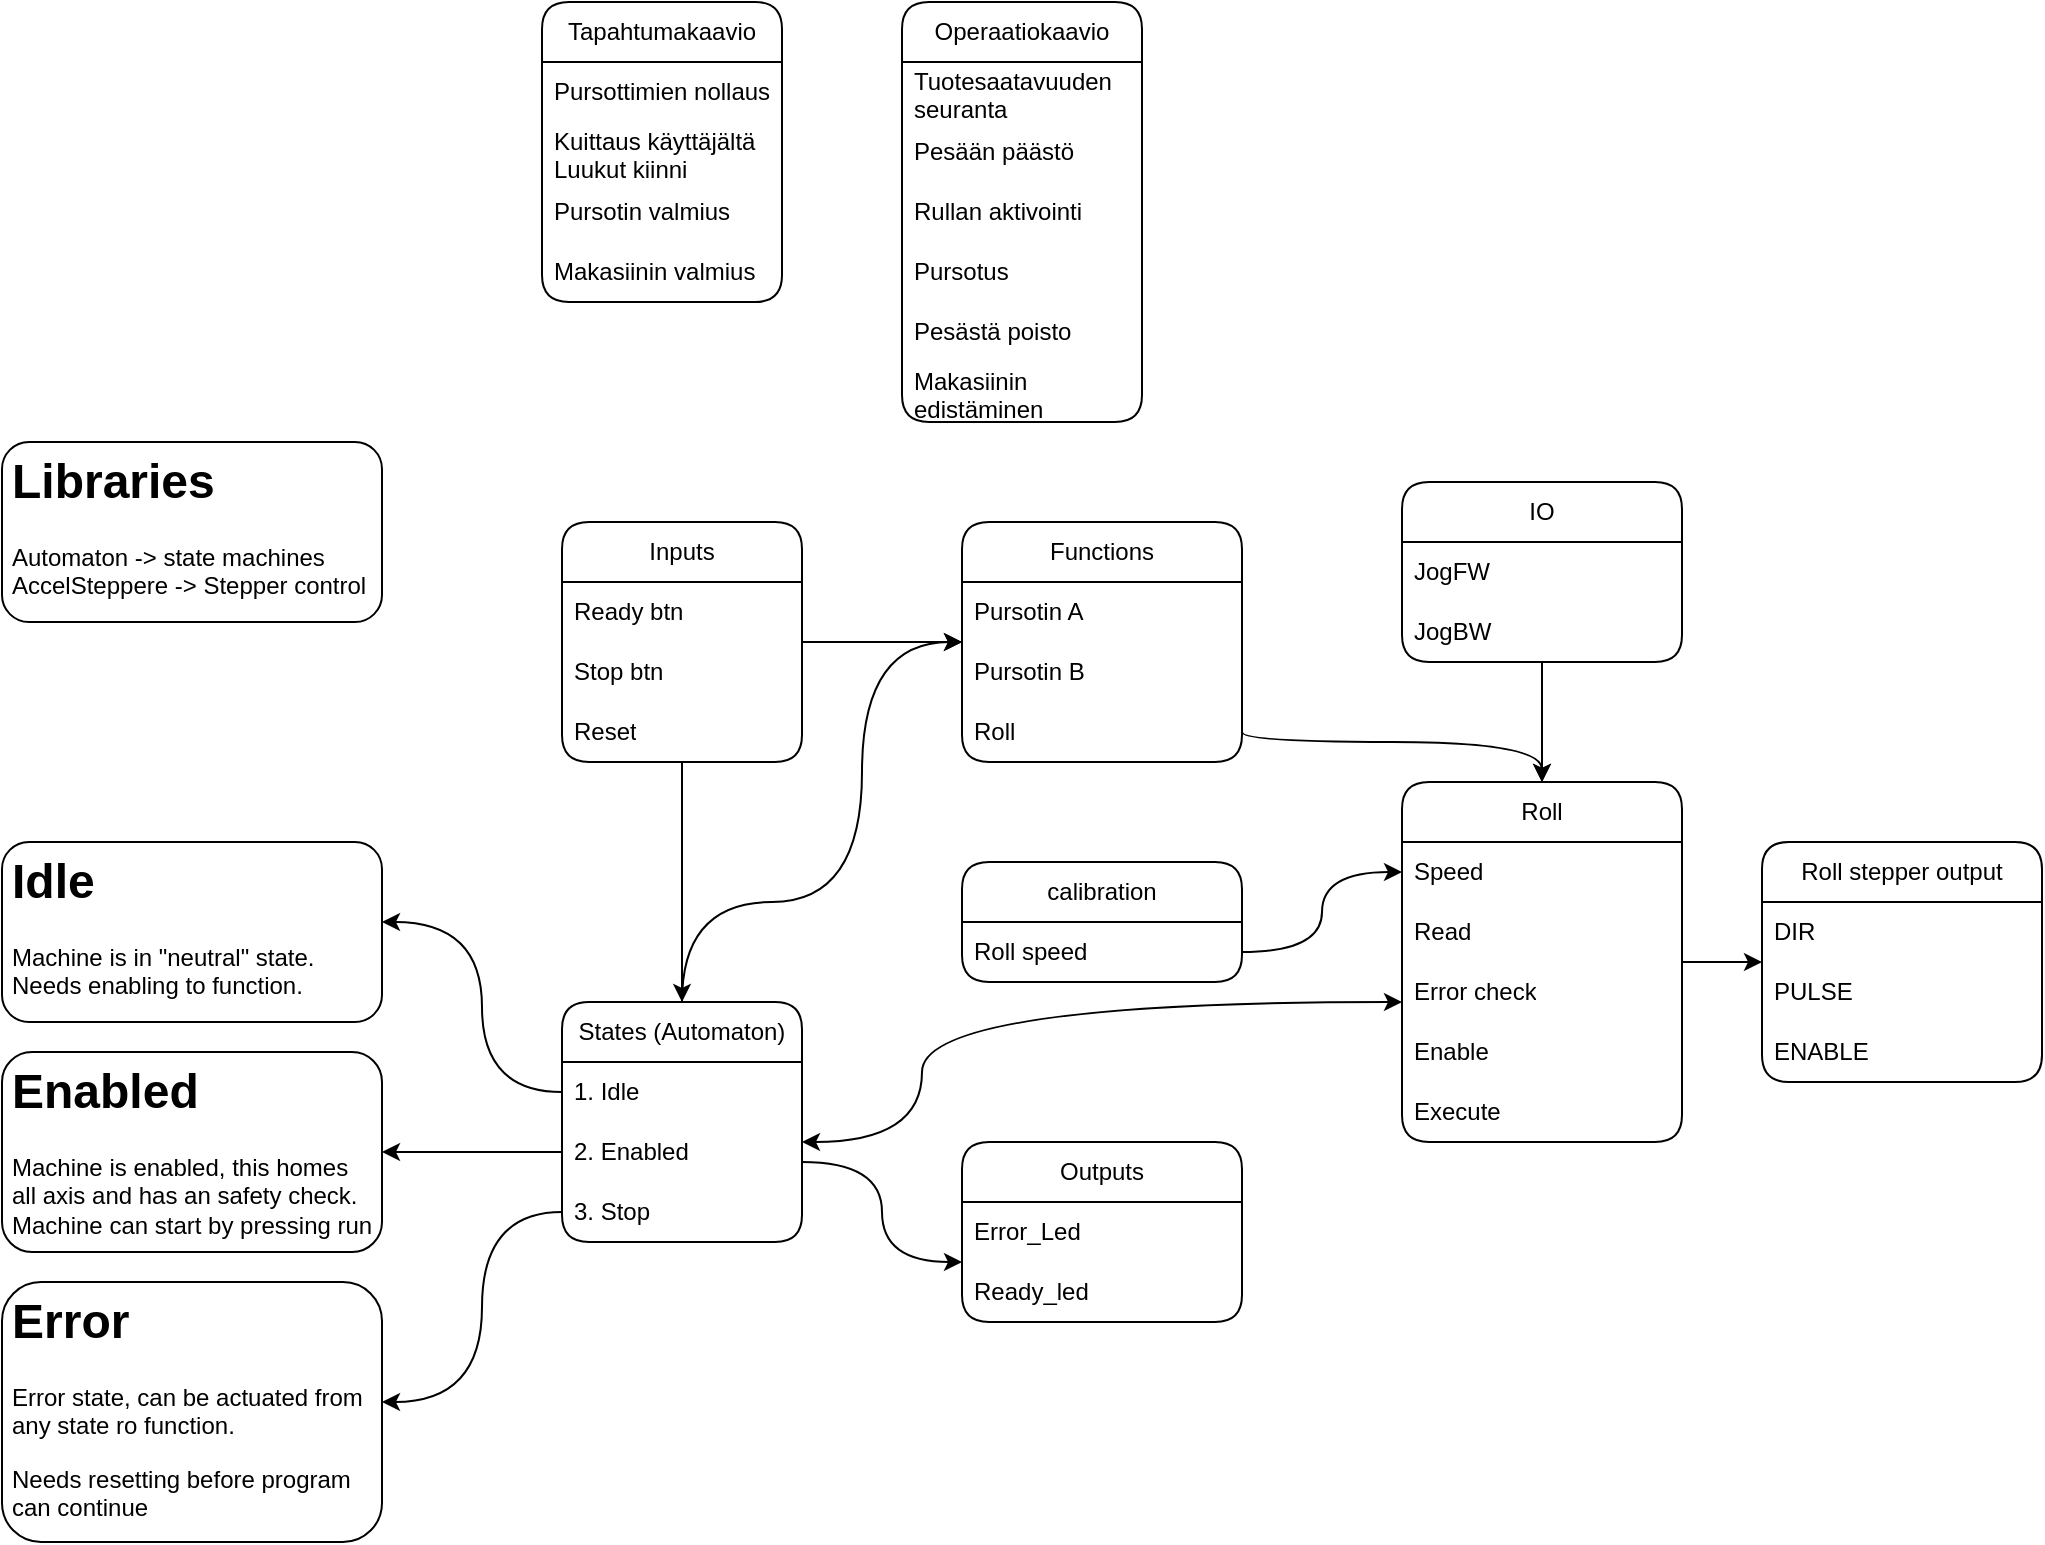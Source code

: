 <mxfile version="23.1.6" type="device">
  <diagram name="Page-1" id="9MA9gmFYyRdsyoo8x4uB">
    <mxGraphModel dx="1636" dy="1605" grid="1" gridSize="10" guides="1" tooltips="1" connect="1" arrows="1" fold="1" page="1" pageScale="1" pageWidth="850" pageHeight="1100" math="0" shadow="0">
      <root>
        <mxCell id="0" />
        <mxCell id="1" parent="0" />
        <mxCell id="8osn-eSIoQETN0t_PBdQ-60" style="edgeStyle=orthogonalEdgeStyle;rounded=1;orthogonalLoop=1;jettySize=auto;html=1;curved=1;labelBackgroundColor=none;fontColor=default;" parent="1" source="8osn-eSIoQETN0t_PBdQ-1" target="8osn-eSIoQETN0t_PBdQ-18" edge="1">
          <mxGeometry relative="1" as="geometry">
            <Array as="points">
              <mxPoint x="100" y="230" />
              <mxPoint x="190" y="230" />
              <mxPoint x="190" y="100" />
            </Array>
          </mxGeometry>
        </mxCell>
        <mxCell id="8osn-eSIoQETN0t_PBdQ-71" style="edgeStyle=orthogonalEdgeStyle;rounded=1;orthogonalLoop=1;jettySize=auto;html=1;fontFamily=Helvetica;fontSize=12;fontColor=default;labelBackgroundColor=none;curved=1;startArrow=classic;startFill=1;" parent="1" source="8osn-eSIoQETN0t_PBdQ-1" target="8osn-eSIoQETN0t_PBdQ-24" edge="1">
          <mxGeometry relative="1" as="geometry">
            <Array as="points">
              <mxPoint x="220" y="350" />
              <mxPoint x="220" y="280" />
            </Array>
          </mxGeometry>
        </mxCell>
        <mxCell id="8osn-eSIoQETN0t_PBdQ-74" style="edgeStyle=orthogonalEdgeStyle;rounded=1;orthogonalLoop=1;jettySize=auto;html=1;fontFamily=Helvetica;fontSize=12;fontColor=default;labelBackgroundColor=none;curved=1;" parent="1" source="8osn-eSIoQETN0t_PBdQ-1" target="8osn-eSIoQETN0t_PBdQ-67" edge="1">
          <mxGeometry relative="1" as="geometry">
            <Array as="points">
              <mxPoint x="200" y="360" />
              <mxPoint x="200" y="410" />
            </Array>
          </mxGeometry>
        </mxCell>
        <mxCell id="8osn-eSIoQETN0t_PBdQ-1" value="States (Automaton)" style="swimlane;fontStyle=0;childLayout=stackLayout;horizontal=1;startSize=30;horizontalStack=0;resizeParent=1;resizeParentMax=0;resizeLast=0;collapsible=1;marginBottom=0;whiteSpace=wrap;html=1;labelBackgroundColor=none;fillStyle=solid;rounded=1;" parent="1" vertex="1">
          <mxGeometry x="40" y="280" width="120" height="120" as="geometry" />
        </mxCell>
        <mxCell id="8osn-eSIoQETN0t_PBdQ-2" value="1. Idle" style="text;strokeColor=none;fillColor=none;align=left;verticalAlign=middle;spacingLeft=4;spacingRight=4;overflow=hidden;points=[[0,0.5],[1,0.5]];portConstraint=eastwest;rotatable=0;whiteSpace=wrap;html=1;labelBackgroundColor=none;rounded=1;" parent="8osn-eSIoQETN0t_PBdQ-1" vertex="1">
          <mxGeometry y="30" width="120" height="30" as="geometry" />
        </mxCell>
        <mxCell id="8osn-eSIoQETN0t_PBdQ-4" value="2. Enabled" style="text;strokeColor=none;fillColor=none;align=left;verticalAlign=middle;spacingLeft=4;spacingRight=4;overflow=hidden;points=[[0,0.5],[1,0.5]];portConstraint=eastwest;rotatable=0;whiteSpace=wrap;html=1;labelBackgroundColor=none;rounded=1;" parent="8osn-eSIoQETN0t_PBdQ-1" vertex="1">
          <mxGeometry y="60" width="120" height="30" as="geometry" />
        </mxCell>
        <mxCell id="8osn-eSIoQETN0t_PBdQ-3" value="3. Stop" style="text;strokeColor=none;fillColor=none;align=left;verticalAlign=middle;spacingLeft=4;spacingRight=4;overflow=hidden;points=[[0,0.5],[1,0.5]];portConstraint=eastwest;rotatable=0;whiteSpace=wrap;html=1;labelBackgroundColor=none;rounded=1;" parent="8osn-eSIoQETN0t_PBdQ-1" vertex="1">
          <mxGeometry y="90" width="120" height="30" as="geometry" />
        </mxCell>
        <mxCell id="8osn-eSIoQETN0t_PBdQ-13" style="edgeStyle=orthogonalEdgeStyle;rounded=1;orthogonalLoop=1;jettySize=auto;html=1;entryX=0.5;entryY=0;entryDx=0;entryDy=0;labelBackgroundColor=none;fontColor=default;" parent="1" source="8osn-eSIoQETN0t_PBdQ-5" target="8osn-eSIoQETN0t_PBdQ-1" edge="1">
          <mxGeometry relative="1" as="geometry" />
        </mxCell>
        <mxCell id="8osn-eSIoQETN0t_PBdQ-61" style="edgeStyle=orthogonalEdgeStyle;rounded=1;orthogonalLoop=1;jettySize=auto;html=1;labelBackgroundColor=none;fontColor=default;" parent="1" source="8osn-eSIoQETN0t_PBdQ-5" target="8osn-eSIoQETN0t_PBdQ-18" edge="1">
          <mxGeometry relative="1" as="geometry" />
        </mxCell>
        <mxCell id="8osn-eSIoQETN0t_PBdQ-5" value="Inputs" style="swimlane;fontStyle=0;childLayout=stackLayout;horizontal=1;startSize=30;horizontalStack=0;resizeParent=1;resizeParentMax=0;resizeLast=0;collapsible=1;marginBottom=0;whiteSpace=wrap;html=1;labelBackgroundColor=none;fillStyle=solid;rounded=1;" parent="1" vertex="1">
          <mxGeometry x="40" y="40" width="120" height="120" as="geometry">
            <mxRectangle x="40" y="40" width="70" height="30" as="alternateBounds" />
          </mxGeometry>
        </mxCell>
        <mxCell id="8osn-eSIoQETN0t_PBdQ-6" value="Ready btn" style="text;strokeColor=none;fillColor=none;align=left;verticalAlign=middle;spacingLeft=4;spacingRight=4;overflow=hidden;points=[[0,0.5],[1,0.5]];portConstraint=eastwest;rotatable=0;whiteSpace=wrap;html=1;labelBackgroundColor=none;rounded=1;" parent="8osn-eSIoQETN0t_PBdQ-5" vertex="1">
          <mxGeometry y="30" width="120" height="30" as="geometry" />
        </mxCell>
        <mxCell id="8osn-eSIoQETN0t_PBdQ-7" value="Stop btn" style="text;strokeColor=none;fillColor=none;align=left;verticalAlign=middle;spacingLeft=4;spacingRight=4;overflow=hidden;points=[[0,0.5],[1,0.5]];portConstraint=eastwest;rotatable=0;whiteSpace=wrap;html=1;labelBackgroundColor=none;rounded=1;" parent="8osn-eSIoQETN0t_PBdQ-5" vertex="1">
          <mxGeometry y="60" width="120" height="30" as="geometry" />
        </mxCell>
        <mxCell id="8osn-eSIoQETN0t_PBdQ-8" value="Reset" style="text;strokeColor=none;fillColor=none;align=left;verticalAlign=middle;spacingLeft=4;spacingRight=4;overflow=hidden;points=[[0,0.5],[1,0.5]];portConstraint=eastwest;rotatable=0;whiteSpace=wrap;html=1;labelBackgroundColor=none;rounded=1;" parent="8osn-eSIoQETN0t_PBdQ-5" vertex="1">
          <mxGeometry y="90" width="120" height="30" as="geometry" />
        </mxCell>
        <mxCell id="8osn-eSIoQETN0t_PBdQ-18" value="Functions" style="swimlane;fontStyle=0;childLayout=stackLayout;horizontal=1;startSize=30;horizontalStack=0;resizeParent=1;resizeParentMax=0;resizeLast=0;collapsible=1;marginBottom=0;whiteSpace=wrap;html=1;labelBackgroundColor=none;rounded=1;" parent="1" vertex="1">
          <mxGeometry x="240" y="40" width="140" height="120" as="geometry" />
        </mxCell>
        <mxCell id="8osn-eSIoQETN0t_PBdQ-20" value="Pursotin A" style="text;strokeColor=none;fillColor=none;align=left;verticalAlign=middle;spacingLeft=4;spacingRight=4;overflow=hidden;points=[[0,0.5],[1,0.5]];portConstraint=eastwest;rotatable=0;whiteSpace=wrap;html=1;labelBackgroundColor=none;rounded=1;" parent="8osn-eSIoQETN0t_PBdQ-18" vertex="1">
          <mxGeometry y="30" width="140" height="30" as="geometry" />
        </mxCell>
        <mxCell id="8osn-eSIoQETN0t_PBdQ-21" value="Pursotin B" style="text;strokeColor=none;fillColor=none;align=left;verticalAlign=middle;spacingLeft=4;spacingRight=4;overflow=hidden;points=[[0,0.5],[1,0.5]];portConstraint=eastwest;rotatable=0;whiteSpace=wrap;html=1;labelBackgroundColor=none;rounded=1;" parent="8osn-eSIoQETN0t_PBdQ-18" vertex="1">
          <mxGeometry y="60" width="140" height="30" as="geometry" />
        </mxCell>
        <mxCell id="8osn-eSIoQETN0t_PBdQ-19" value="Roll" style="text;strokeColor=none;fillColor=none;align=left;verticalAlign=middle;spacingLeft=4;spacingRight=4;overflow=hidden;points=[[0,0.5],[1,0.5]];portConstraint=eastwest;rotatable=0;whiteSpace=wrap;html=1;labelBackgroundColor=none;rounded=1;" parent="8osn-eSIoQETN0t_PBdQ-18" vertex="1">
          <mxGeometry y="90" width="140" height="30" as="geometry" />
        </mxCell>
        <mxCell id="8osn-eSIoQETN0t_PBdQ-83" style="edgeStyle=orthogonalEdgeStyle;rounded=1;orthogonalLoop=1;jettySize=auto;html=1;fontFamily=Helvetica;fontSize=12;fontColor=default;labelBackgroundColor=none;" parent="1" source="8osn-eSIoQETN0t_PBdQ-24" target="8osn-eSIoQETN0t_PBdQ-79" edge="1">
          <mxGeometry relative="1" as="geometry" />
        </mxCell>
        <mxCell id="8osn-eSIoQETN0t_PBdQ-24" value="Roll" style="swimlane;fontStyle=0;childLayout=stackLayout;horizontal=1;startSize=30;horizontalStack=0;resizeParent=1;resizeParentMax=0;resizeLast=0;collapsible=1;marginBottom=0;whiteSpace=wrap;html=1;labelBackgroundColor=none;rounded=1;" parent="1" vertex="1">
          <mxGeometry x="460" y="170" width="140" height="180" as="geometry" />
        </mxCell>
        <mxCell id="8osn-eSIoQETN0t_PBdQ-29" value="Speed" style="text;strokeColor=none;fillColor=none;align=left;verticalAlign=middle;spacingLeft=4;spacingRight=4;overflow=hidden;points=[[0,0.5],[1,0.5]];portConstraint=eastwest;rotatable=0;whiteSpace=wrap;html=1;labelBackgroundColor=none;rounded=1;" parent="8osn-eSIoQETN0t_PBdQ-24" vertex="1">
          <mxGeometry y="30" width="140" height="30" as="geometry" />
        </mxCell>
        <mxCell id="8osn-eSIoQETN0t_PBdQ-25" value="Read" style="text;strokeColor=none;fillColor=none;align=left;verticalAlign=middle;spacingLeft=4;spacingRight=4;overflow=hidden;points=[[0,0.5],[1,0.5]];portConstraint=eastwest;rotatable=0;whiteSpace=wrap;html=1;labelBackgroundColor=none;rounded=1;" parent="8osn-eSIoQETN0t_PBdQ-24" vertex="1">
          <mxGeometry y="60" width="140" height="30" as="geometry" />
        </mxCell>
        <mxCell id="8osn-eSIoQETN0t_PBdQ-26" value="Error check" style="text;strokeColor=none;fillColor=none;align=left;verticalAlign=middle;spacingLeft=4;spacingRight=4;overflow=hidden;points=[[0,0.5],[1,0.5]];portConstraint=eastwest;rotatable=0;whiteSpace=wrap;html=1;labelBackgroundColor=none;rounded=1;" parent="8osn-eSIoQETN0t_PBdQ-24" vertex="1">
          <mxGeometry y="90" width="140" height="30" as="geometry" />
        </mxCell>
        <mxCell id="8osn-eSIoQETN0t_PBdQ-27" value="Enable" style="text;strokeColor=none;fillColor=none;align=left;verticalAlign=middle;spacingLeft=4;spacingRight=4;overflow=hidden;points=[[0,0.5],[1,0.5]];portConstraint=eastwest;rotatable=0;whiteSpace=wrap;html=1;labelBackgroundColor=none;rounded=1;" parent="8osn-eSIoQETN0t_PBdQ-24" vertex="1">
          <mxGeometry y="120" width="140" height="30" as="geometry" />
        </mxCell>
        <mxCell id="8osn-eSIoQETN0t_PBdQ-28" value="Execute" style="text;strokeColor=none;fillColor=none;align=left;verticalAlign=middle;spacingLeft=4;spacingRight=4;overflow=hidden;points=[[0,0.5],[1,0.5]];portConstraint=eastwest;rotatable=0;whiteSpace=wrap;html=1;labelBackgroundColor=none;rounded=1;" parent="8osn-eSIoQETN0t_PBdQ-24" vertex="1">
          <mxGeometry y="150" width="140" height="30" as="geometry" />
        </mxCell>
        <mxCell id="8osn-eSIoQETN0t_PBdQ-37" style="edgeStyle=orthogonalEdgeStyle;rounded=1;orthogonalLoop=1;jettySize=auto;html=1;entryX=0;entryY=0.5;entryDx=0;entryDy=0;curved=1;exitX=1;exitY=0.5;exitDx=0;exitDy=0;labelBackgroundColor=none;fontColor=default;" parent="1" source="8osn-eSIoQETN0t_PBdQ-31" target="8osn-eSIoQETN0t_PBdQ-29" edge="1">
          <mxGeometry relative="1" as="geometry" />
        </mxCell>
        <mxCell id="8osn-eSIoQETN0t_PBdQ-30" value="calibration" style="swimlane;fontStyle=0;childLayout=stackLayout;horizontal=1;startSize=30;horizontalStack=0;resizeParent=1;resizeParentMax=0;resizeLast=0;collapsible=1;marginBottom=0;whiteSpace=wrap;html=1;labelBackgroundColor=none;rounded=1;" parent="1" vertex="1">
          <mxGeometry x="240" y="210" width="140" height="60" as="geometry" />
        </mxCell>
        <mxCell id="8osn-eSIoQETN0t_PBdQ-31" value="Roll speed" style="text;strokeColor=none;fillColor=none;align=left;verticalAlign=middle;spacingLeft=4;spacingRight=4;overflow=hidden;points=[[0,0.5],[1,0.5]];portConstraint=eastwest;rotatable=0;whiteSpace=wrap;html=1;labelBackgroundColor=none;rounded=1;" parent="8osn-eSIoQETN0t_PBdQ-30" vertex="1">
          <mxGeometry y="30" width="140" height="30" as="geometry" />
        </mxCell>
        <mxCell id="8osn-eSIoQETN0t_PBdQ-38" style="edgeStyle=orthogonalEdgeStyle;rounded=1;orthogonalLoop=1;jettySize=auto;html=1;exitX=1;exitY=0.5;exitDx=0;exitDy=0;entryX=0.5;entryY=0;entryDx=0;entryDy=0;elbow=vertical;curved=1;labelBackgroundColor=none;fontColor=default;" parent="1" source="8osn-eSIoQETN0t_PBdQ-19" target="8osn-eSIoQETN0t_PBdQ-24" edge="1">
          <mxGeometry relative="1" as="geometry">
            <Array as="points">
              <mxPoint x="380" y="150" />
              <mxPoint x="530" y="150" />
            </Array>
          </mxGeometry>
        </mxCell>
        <mxCell id="8osn-eSIoQETN0t_PBdQ-45" style="edgeStyle=orthogonalEdgeStyle;rounded=1;orthogonalLoop=1;jettySize=auto;html=1;entryX=0.5;entryY=0;entryDx=0;entryDy=0;labelBackgroundColor=none;fontColor=default;" parent="1" source="8osn-eSIoQETN0t_PBdQ-41" target="8osn-eSIoQETN0t_PBdQ-24" edge="1">
          <mxGeometry relative="1" as="geometry" />
        </mxCell>
        <mxCell id="8osn-eSIoQETN0t_PBdQ-41" value="IO" style="swimlane;fontStyle=0;childLayout=stackLayout;horizontal=1;startSize=30;horizontalStack=0;resizeParent=1;resizeParentMax=0;resizeLast=0;collapsible=1;marginBottom=0;whiteSpace=wrap;html=1;labelBackgroundColor=none;rounded=1;" parent="1" vertex="1">
          <mxGeometry x="460" y="20" width="140" height="90" as="geometry" />
        </mxCell>
        <mxCell id="8osn-eSIoQETN0t_PBdQ-11" value="JogFW" style="text;strokeColor=none;fillColor=none;align=left;verticalAlign=middle;spacingLeft=4;spacingRight=4;overflow=hidden;points=[[0,0.5],[1,0.5]];portConstraint=eastwest;rotatable=0;whiteSpace=wrap;html=1;labelBackgroundColor=none;rounded=1;" parent="8osn-eSIoQETN0t_PBdQ-41" vertex="1">
          <mxGeometry y="30" width="140" height="30" as="geometry" />
        </mxCell>
        <mxCell id="8osn-eSIoQETN0t_PBdQ-12" value="JogBW" style="text;strokeColor=none;fillColor=none;align=left;verticalAlign=middle;spacingLeft=4;spacingRight=4;overflow=hidden;points=[[0,0.5],[1,0.5]];portConstraint=eastwest;rotatable=0;whiteSpace=wrap;html=1;labelBackgroundColor=none;rounded=1;" parent="8osn-eSIoQETN0t_PBdQ-41" vertex="1">
          <mxGeometry y="60" width="140" height="30" as="geometry" />
        </mxCell>
        <mxCell id="8osn-eSIoQETN0t_PBdQ-51" value="&lt;h1&gt;Error&lt;/h1&gt;&lt;p&gt;Error state, can be actuated from any state ro function.&lt;br&gt;&lt;/p&gt;&lt;p&gt;Needs resetting before program can continue&lt;/p&gt;" style="text;html=1;spacing=5;spacingTop=-20;whiteSpace=wrap;overflow=hidden;rounded=1;labelBackgroundColor=none;strokeColor=default;fillColor=default;" parent="1" vertex="1">
          <mxGeometry x="-240" y="420" width="190" height="130" as="geometry" />
        </mxCell>
        <mxCell id="8osn-eSIoQETN0t_PBdQ-55" value="&lt;h1&gt;Idle&lt;/h1&gt;&lt;div&gt;Machine is in &quot;neutral&quot; state. Needs enabling to function.&lt;/div&gt;&lt;div&gt;&lt;br&gt;&lt;/div&gt;" style="text;html=1;spacing=5;spacingTop=-20;whiteSpace=wrap;overflow=hidden;rounded=1;labelBackgroundColor=none;strokeColor=default;fillColor=default;" parent="1" vertex="1">
          <mxGeometry x="-240" y="200" width="190" height="90" as="geometry" />
        </mxCell>
        <mxCell id="8osn-eSIoQETN0t_PBdQ-56" value="&lt;h1&gt;Enabled&lt;/h1&gt;&lt;div&gt;Machine is enabled, this homes all axis and has an safety check.&lt;/div&gt;&lt;div&gt;Machine can start by pressing run&lt;/div&gt;" style="text;html=1;spacing=5;spacingTop=-20;whiteSpace=wrap;overflow=hidden;rounded=1;labelBackgroundColor=none;strokeColor=default;fillColor=default;" parent="1" vertex="1">
          <mxGeometry x="-240" y="305" width="190" height="100" as="geometry" />
        </mxCell>
        <mxCell id="8osn-eSIoQETN0t_PBdQ-62" value="&lt;h1&gt;Libraries&lt;/h1&gt;&lt;div&gt;Automaton -&amp;gt; state machines&lt;/div&gt;&lt;div&gt;AccelSteppere -&amp;gt; Stepper control&lt;/div&gt;" style="text;html=1;spacing=5;spacingTop=-20;whiteSpace=wrap;overflow=hidden;rounded=1;fontFamily=Helvetica;fontSize=12;fontColor=default;labelBackgroundColor=none;strokeColor=default;fillColor=default;" parent="1" vertex="1">
          <mxGeometry x="-240" width="190" height="90" as="geometry" />
        </mxCell>
        <mxCell id="8osn-eSIoQETN0t_PBdQ-59" style="edgeStyle=orthogonalEdgeStyle;rounded=1;orthogonalLoop=1;jettySize=auto;html=1;curved=1;labelBackgroundColor=none;fontColor=default;exitX=0;exitY=0.5;exitDx=0;exitDy=0;" parent="1" source="8osn-eSIoQETN0t_PBdQ-2" target="8osn-eSIoQETN0t_PBdQ-55" edge="1">
          <mxGeometry relative="1" as="geometry">
            <Array as="points">
              <mxPoint y="325" />
              <mxPoint y="240" />
            </Array>
          </mxGeometry>
        </mxCell>
        <mxCell id="8osn-eSIoQETN0t_PBdQ-58" style="edgeStyle=orthogonalEdgeStyle;rounded=1;orthogonalLoop=1;jettySize=auto;html=1;curved=1;labelBackgroundColor=none;fontColor=default;exitX=0;exitY=0.5;exitDx=0;exitDy=0;" parent="1" source="8osn-eSIoQETN0t_PBdQ-4" target="8osn-eSIoQETN0t_PBdQ-56" edge="1">
          <mxGeometry relative="1" as="geometry" />
        </mxCell>
        <mxCell id="8osn-eSIoQETN0t_PBdQ-57" style="edgeStyle=orthogonalEdgeStyle;rounded=1;orthogonalLoop=1;jettySize=auto;html=1;curved=1;labelBackgroundColor=none;fontColor=default;exitX=0;exitY=0.5;exitDx=0;exitDy=0;" parent="1" source="8osn-eSIoQETN0t_PBdQ-3" target="8osn-eSIoQETN0t_PBdQ-51" edge="1">
          <mxGeometry relative="1" as="geometry">
            <Array as="points">
              <mxPoint y="385" />
              <mxPoint y="480" />
            </Array>
          </mxGeometry>
        </mxCell>
        <mxCell id="8osn-eSIoQETN0t_PBdQ-67" value="Outputs" style="swimlane;fontStyle=0;childLayout=stackLayout;horizontal=1;startSize=30;horizontalStack=0;resizeParent=1;resizeParentMax=0;resizeLast=0;collapsible=1;marginBottom=0;whiteSpace=wrap;html=1;labelBackgroundColor=none;rounded=1;" parent="1" vertex="1">
          <mxGeometry x="240" y="350" width="140" height="90" as="geometry" />
        </mxCell>
        <mxCell id="8osn-eSIoQETN0t_PBdQ-68" value="Error_Led" style="text;strokeColor=none;fillColor=none;align=left;verticalAlign=middle;spacingLeft=4;spacingRight=4;overflow=hidden;points=[[0,0.5],[1,0.5]];portConstraint=eastwest;rotatable=0;whiteSpace=wrap;html=1;labelBackgroundColor=none;rounded=1;" parent="8osn-eSIoQETN0t_PBdQ-67" vertex="1">
          <mxGeometry y="30" width="140" height="30" as="geometry" />
        </mxCell>
        <mxCell id="8osn-eSIoQETN0t_PBdQ-69" value="Ready_led" style="text;strokeColor=none;fillColor=none;align=left;verticalAlign=middle;spacingLeft=4;spacingRight=4;overflow=hidden;points=[[0,0.5],[1,0.5]];portConstraint=eastwest;rotatable=0;whiteSpace=wrap;html=1;labelBackgroundColor=none;rounded=1;" parent="8osn-eSIoQETN0t_PBdQ-67" vertex="1">
          <mxGeometry y="60" width="140" height="30" as="geometry" />
        </mxCell>
        <mxCell id="8osn-eSIoQETN0t_PBdQ-79" value="Roll stepper output" style="swimlane;fontStyle=0;childLayout=stackLayout;horizontal=1;startSize=30;horizontalStack=0;resizeParent=1;resizeParentMax=0;resizeLast=0;collapsible=1;marginBottom=0;whiteSpace=wrap;html=1;labelBackgroundColor=none;rounded=1;" parent="1" vertex="1">
          <mxGeometry x="640" y="200" width="140" height="120" as="geometry" />
        </mxCell>
        <mxCell id="8osn-eSIoQETN0t_PBdQ-80" value="DIR" style="text;strokeColor=none;fillColor=none;align=left;verticalAlign=middle;spacingLeft=4;spacingRight=4;overflow=hidden;points=[[0,0.5],[1,0.5]];portConstraint=eastwest;rotatable=0;whiteSpace=wrap;html=1;labelBackgroundColor=none;rounded=1;" parent="8osn-eSIoQETN0t_PBdQ-79" vertex="1">
          <mxGeometry y="30" width="140" height="30" as="geometry" />
        </mxCell>
        <mxCell id="8osn-eSIoQETN0t_PBdQ-81" value="PULSE" style="text;strokeColor=none;fillColor=none;align=left;verticalAlign=middle;spacingLeft=4;spacingRight=4;overflow=hidden;points=[[0,0.5],[1,0.5]];portConstraint=eastwest;rotatable=0;whiteSpace=wrap;html=1;labelBackgroundColor=none;rounded=1;" parent="8osn-eSIoQETN0t_PBdQ-79" vertex="1">
          <mxGeometry y="60" width="140" height="30" as="geometry" />
        </mxCell>
        <mxCell id="8osn-eSIoQETN0t_PBdQ-82" value="ENABLE" style="text;strokeColor=none;fillColor=none;align=left;verticalAlign=middle;spacingLeft=4;spacingRight=4;overflow=hidden;points=[[0,0.5],[1,0.5]];portConstraint=eastwest;rotatable=0;whiteSpace=wrap;html=1;labelBackgroundColor=none;rounded=1;" parent="8osn-eSIoQETN0t_PBdQ-79" vertex="1">
          <mxGeometry y="90" width="140" height="30" as="geometry" />
        </mxCell>
        <mxCell id="1fSnv31rOBgjRi20d5Sz-1" value="Tapahtumakaavio" style="swimlane;fontStyle=0;childLayout=stackLayout;horizontal=1;startSize=30;horizontalStack=0;resizeParent=1;resizeParentMax=0;resizeLast=0;collapsible=1;marginBottom=0;whiteSpace=wrap;html=1;labelBackgroundColor=none;fillStyle=solid;rounded=1;" vertex="1" parent="1">
          <mxGeometry x="30" y="-220" width="120" height="150" as="geometry">
            <mxRectangle x="40" y="40" width="70" height="30" as="alternateBounds" />
          </mxGeometry>
        </mxCell>
        <mxCell id="1fSnv31rOBgjRi20d5Sz-2" value="Pursottimien nollaus" style="text;strokeColor=none;fillColor=none;align=left;verticalAlign=middle;spacingLeft=4;spacingRight=4;overflow=hidden;points=[[0,0.5],[1,0.5]];portConstraint=eastwest;rotatable=0;whiteSpace=wrap;html=1;labelBackgroundColor=none;rounded=1;" vertex="1" parent="1fSnv31rOBgjRi20d5Sz-1">
          <mxGeometry y="30" width="120" height="30" as="geometry" />
        </mxCell>
        <mxCell id="1fSnv31rOBgjRi20d5Sz-3" value="Kuittaus käyttäjältä&amp;nbsp;&lt;br&gt;Luukut kiinni&amp;nbsp;" style="text;strokeColor=none;fillColor=none;align=left;verticalAlign=middle;spacingLeft=4;spacingRight=4;overflow=hidden;points=[[0,0.5],[1,0.5]];portConstraint=eastwest;rotatable=0;whiteSpace=wrap;html=1;labelBackgroundColor=none;rounded=1;" vertex="1" parent="1fSnv31rOBgjRi20d5Sz-1">
          <mxGeometry y="60" width="120" height="30" as="geometry" />
        </mxCell>
        <mxCell id="1fSnv31rOBgjRi20d5Sz-4" value="Pursotin valmius" style="text;strokeColor=none;fillColor=none;align=left;verticalAlign=middle;spacingLeft=4;spacingRight=4;overflow=hidden;points=[[0,0.5],[1,0.5]];portConstraint=eastwest;rotatable=0;whiteSpace=wrap;html=1;labelBackgroundColor=none;rounded=1;" vertex="1" parent="1fSnv31rOBgjRi20d5Sz-1">
          <mxGeometry y="90" width="120" height="30" as="geometry" />
        </mxCell>
        <mxCell id="1fSnv31rOBgjRi20d5Sz-6" value="Makasiinin valmius" style="text;strokeColor=none;fillColor=none;align=left;verticalAlign=middle;spacingLeft=4;spacingRight=4;overflow=hidden;points=[[0,0.5],[1,0.5]];portConstraint=eastwest;rotatable=0;whiteSpace=wrap;html=1;labelBackgroundColor=none;rounded=1;" vertex="1" parent="1fSnv31rOBgjRi20d5Sz-1">
          <mxGeometry y="120" width="120" height="30" as="geometry" />
        </mxCell>
        <mxCell id="1fSnv31rOBgjRi20d5Sz-9" value="Operaatiokaavio" style="swimlane;fontStyle=0;childLayout=stackLayout;horizontal=1;startSize=30;horizontalStack=0;resizeParent=1;resizeParentMax=0;resizeLast=0;collapsible=1;marginBottom=0;whiteSpace=wrap;html=1;labelBackgroundColor=none;fillStyle=solid;rounded=1;" vertex="1" parent="1">
          <mxGeometry x="210" y="-220" width="120" height="210" as="geometry">
            <mxRectangle x="40" y="40" width="70" height="30" as="alternateBounds" />
          </mxGeometry>
        </mxCell>
        <mxCell id="1fSnv31rOBgjRi20d5Sz-12" value="Tuotesaatavuuden seuranta" style="text;strokeColor=none;fillColor=none;align=left;verticalAlign=middle;spacingLeft=4;spacingRight=4;overflow=hidden;points=[[0,0.5],[1,0.5]];portConstraint=eastwest;rotatable=0;whiteSpace=wrap;html=1;labelBackgroundColor=none;rounded=1;" vertex="1" parent="1fSnv31rOBgjRi20d5Sz-9">
          <mxGeometry y="30" width="120" height="30" as="geometry" />
        </mxCell>
        <mxCell id="1fSnv31rOBgjRi20d5Sz-14" value="Pesään päästö" style="text;strokeColor=none;fillColor=none;align=left;verticalAlign=middle;spacingLeft=4;spacingRight=4;overflow=hidden;points=[[0,0.5],[1,0.5]];portConstraint=eastwest;rotatable=0;whiteSpace=wrap;html=1;labelBackgroundColor=none;rounded=1;" vertex="1" parent="1fSnv31rOBgjRi20d5Sz-9">
          <mxGeometry y="60" width="120" height="30" as="geometry" />
        </mxCell>
        <mxCell id="1fSnv31rOBgjRi20d5Sz-15" value="Rullan aktivointi" style="text;strokeColor=none;fillColor=none;align=left;verticalAlign=middle;spacingLeft=4;spacingRight=4;overflow=hidden;points=[[0,0.5],[1,0.5]];portConstraint=eastwest;rotatable=0;whiteSpace=wrap;html=1;labelBackgroundColor=none;rounded=1;" vertex="1" parent="1fSnv31rOBgjRi20d5Sz-9">
          <mxGeometry y="90" width="120" height="30" as="geometry" />
        </mxCell>
        <mxCell id="1fSnv31rOBgjRi20d5Sz-16" value="Pursotus" style="text;strokeColor=none;fillColor=none;align=left;verticalAlign=middle;spacingLeft=4;spacingRight=4;overflow=hidden;points=[[0,0.5],[1,0.5]];portConstraint=eastwest;rotatable=0;whiteSpace=wrap;html=1;labelBackgroundColor=none;rounded=1;" vertex="1" parent="1fSnv31rOBgjRi20d5Sz-9">
          <mxGeometry y="120" width="120" height="30" as="geometry" />
        </mxCell>
        <mxCell id="1fSnv31rOBgjRi20d5Sz-17" value="Pesästä poisto" style="text;strokeColor=none;fillColor=none;align=left;verticalAlign=middle;spacingLeft=4;spacingRight=4;overflow=hidden;points=[[0,0.5],[1,0.5]];portConstraint=eastwest;rotatable=0;whiteSpace=wrap;html=1;labelBackgroundColor=none;rounded=1;" vertex="1" parent="1fSnv31rOBgjRi20d5Sz-9">
          <mxGeometry y="150" width="120" height="30" as="geometry" />
        </mxCell>
        <mxCell id="1fSnv31rOBgjRi20d5Sz-18" value="Makasiinin edistäminen" style="text;strokeColor=none;fillColor=none;align=left;verticalAlign=middle;spacingLeft=4;spacingRight=4;overflow=hidden;points=[[0,0.5],[1,0.5]];portConstraint=eastwest;rotatable=0;whiteSpace=wrap;html=1;labelBackgroundColor=none;rounded=1;" vertex="1" parent="1fSnv31rOBgjRi20d5Sz-9">
          <mxGeometry y="180" width="120" height="30" as="geometry" />
        </mxCell>
        <mxCell id="1fSnv31rOBgjRi20d5Sz-8" style="text;strokeColor=none;fillColor=none;align=left;verticalAlign=middle;spacingLeft=4;spacingRight=4;overflow=hidden;points=[[0,0.5],[1,0.5]];portConstraint=eastwest;rotatable=0;whiteSpace=wrap;html=1;labelBackgroundColor=none;rounded=1;" vertex="1" parent="1">
          <mxGeometry x="30" y="-40" width="120" height="30" as="geometry" />
        </mxCell>
        <mxCell id="1fSnv31rOBgjRi20d5Sz-7" style="text;strokeColor=none;fillColor=none;align=left;verticalAlign=middle;spacingLeft=4;spacingRight=4;overflow=hidden;points=[[0,0.5],[1,0.5]];portConstraint=eastwest;rotatable=0;whiteSpace=wrap;html=1;labelBackgroundColor=none;rounded=1;" vertex="1" parent="1">
          <mxGeometry x="30" y="-70" width="120" height="30" as="geometry" />
        </mxCell>
      </root>
    </mxGraphModel>
  </diagram>
</mxfile>
